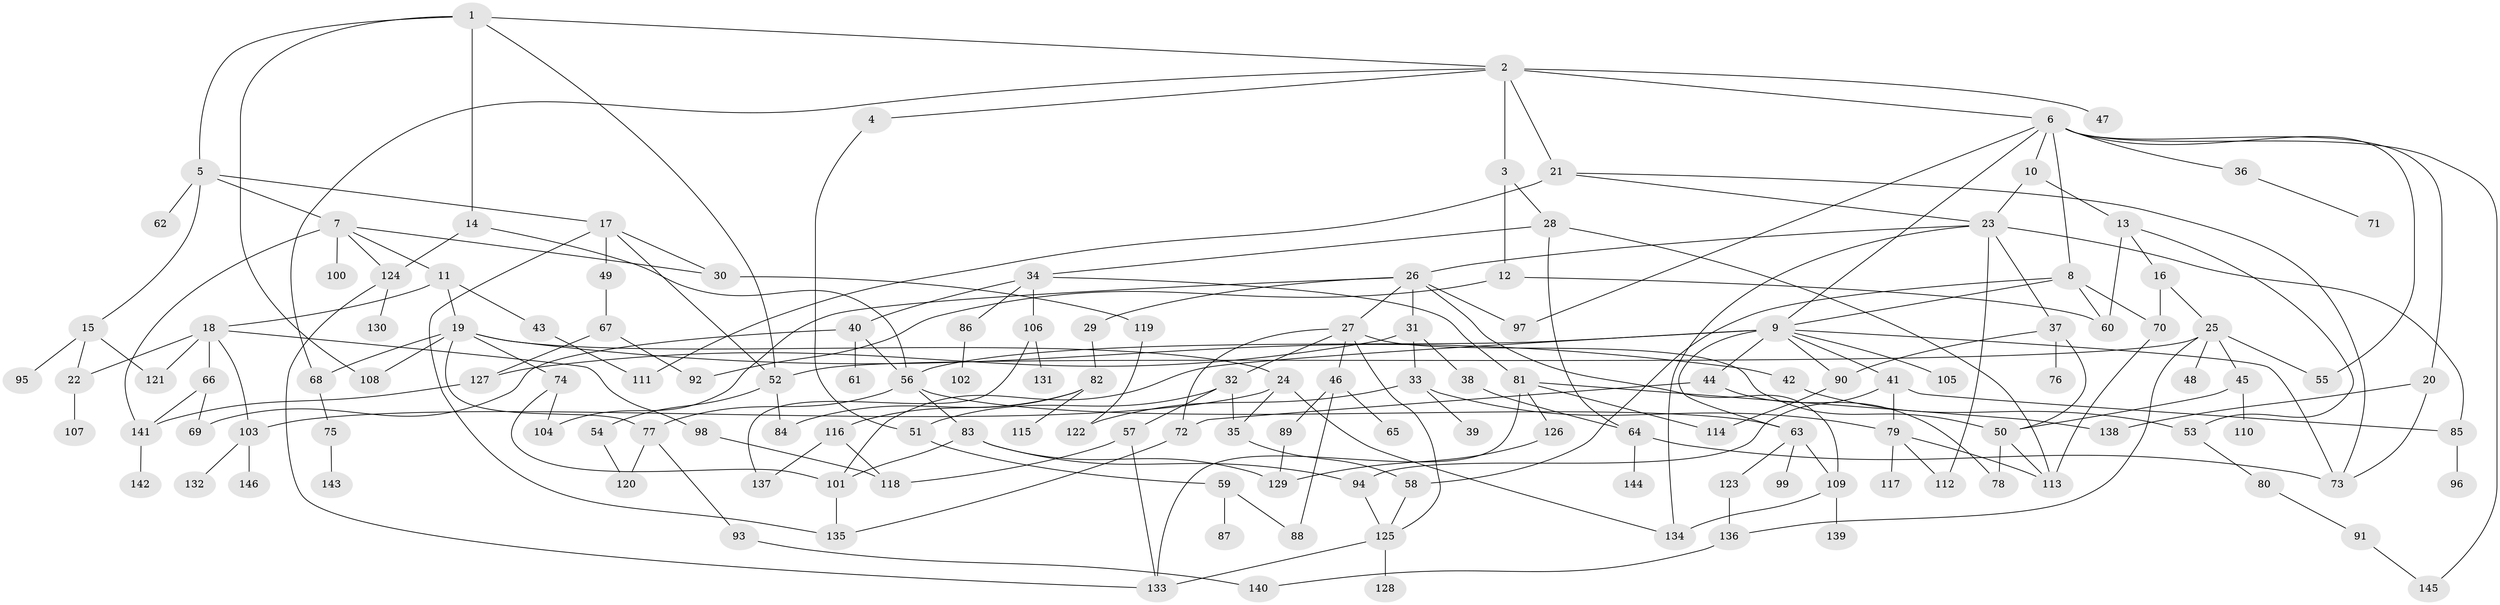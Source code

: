 // coarse degree distribution, {5: 0.14, 14: 0.01, 2: 0.13, 9: 0.01, 6: 0.02, 12: 0.01, 8: 0.03, 3: 0.22, 4: 0.12, 7: 0.05, 1: 0.26}
// Generated by graph-tools (version 1.1) at 2025/51/02/27/25 19:51:38]
// undirected, 146 vertices, 218 edges
graph export_dot {
graph [start="1"]
  node [color=gray90,style=filled];
  1;
  2;
  3;
  4;
  5;
  6;
  7;
  8;
  9;
  10;
  11;
  12;
  13;
  14;
  15;
  16;
  17;
  18;
  19;
  20;
  21;
  22;
  23;
  24;
  25;
  26;
  27;
  28;
  29;
  30;
  31;
  32;
  33;
  34;
  35;
  36;
  37;
  38;
  39;
  40;
  41;
  42;
  43;
  44;
  45;
  46;
  47;
  48;
  49;
  50;
  51;
  52;
  53;
  54;
  55;
  56;
  57;
  58;
  59;
  60;
  61;
  62;
  63;
  64;
  65;
  66;
  67;
  68;
  69;
  70;
  71;
  72;
  73;
  74;
  75;
  76;
  77;
  78;
  79;
  80;
  81;
  82;
  83;
  84;
  85;
  86;
  87;
  88;
  89;
  90;
  91;
  92;
  93;
  94;
  95;
  96;
  97;
  98;
  99;
  100;
  101;
  102;
  103;
  104;
  105;
  106;
  107;
  108;
  109;
  110;
  111;
  112;
  113;
  114;
  115;
  116;
  117;
  118;
  119;
  120;
  121;
  122;
  123;
  124;
  125;
  126;
  127;
  128;
  129;
  130;
  131;
  132;
  133;
  134;
  135;
  136;
  137;
  138;
  139;
  140;
  141;
  142;
  143;
  144;
  145;
  146;
  1 -- 2;
  1 -- 5;
  1 -- 14;
  1 -- 108;
  1 -- 52;
  2 -- 3;
  2 -- 4;
  2 -- 6;
  2 -- 21;
  2 -- 47;
  2 -- 68;
  3 -- 12;
  3 -- 28;
  4 -- 51;
  5 -- 7;
  5 -- 15;
  5 -- 17;
  5 -- 62;
  6 -- 8;
  6 -- 9;
  6 -- 10;
  6 -- 20;
  6 -- 36;
  6 -- 55;
  6 -- 145;
  6 -- 97;
  7 -- 11;
  7 -- 30;
  7 -- 100;
  7 -- 124;
  7 -- 141;
  8 -- 58;
  8 -- 9;
  8 -- 60;
  8 -- 70;
  9 -- 41;
  9 -- 44;
  9 -- 56;
  9 -- 90;
  9 -- 105;
  9 -- 63;
  9 -- 73;
  9 -- 101;
  10 -- 13;
  10 -- 23;
  11 -- 18;
  11 -- 19;
  11 -- 43;
  12 -- 60;
  12 -- 92;
  13 -- 16;
  13 -- 53;
  13 -- 60;
  14 -- 56;
  14 -- 124;
  15 -- 22;
  15 -- 95;
  15 -- 121;
  16 -- 25;
  16 -- 70;
  17 -- 49;
  17 -- 52;
  17 -- 135;
  17 -- 30;
  18 -- 66;
  18 -- 98;
  18 -- 103;
  18 -- 22;
  18 -- 121;
  19 -- 24;
  19 -- 42;
  19 -- 74;
  19 -- 108;
  19 -- 77;
  19 -- 68;
  20 -- 138;
  20 -- 73;
  21 -- 23;
  21 -- 111;
  21 -- 73;
  22 -- 107;
  23 -- 26;
  23 -- 37;
  23 -- 85;
  23 -- 134;
  23 -- 112;
  24 -- 134;
  24 -- 35;
  24 -- 103;
  25 -- 45;
  25 -- 48;
  25 -- 136;
  25 -- 52;
  25 -- 55;
  26 -- 27;
  26 -- 29;
  26 -- 31;
  26 -- 97;
  26 -- 104;
  26 -- 109;
  27 -- 32;
  27 -- 46;
  27 -- 50;
  27 -- 72;
  27 -- 125;
  28 -- 34;
  28 -- 64;
  28 -- 113;
  29 -- 82;
  30 -- 119;
  31 -- 33;
  31 -- 38;
  31 -- 127;
  32 -- 35;
  32 -- 57;
  32 -- 51;
  33 -- 39;
  33 -- 122;
  33 -- 79;
  34 -- 40;
  34 -- 81;
  34 -- 86;
  34 -- 106;
  35 -- 58;
  36 -- 71;
  37 -- 76;
  37 -- 90;
  37 -- 50;
  38 -- 64;
  40 -- 61;
  40 -- 69;
  40 -- 56;
  41 -- 79;
  41 -- 85;
  41 -- 94;
  42 -- 53;
  43 -- 111;
  44 -- 72;
  44 -- 78;
  45 -- 110;
  45 -- 50;
  46 -- 65;
  46 -- 88;
  46 -- 89;
  49 -- 67;
  50 -- 78;
  50 -- 113;
  51 -- 59;
  52 -- 54;
  52 -- 84;
  53 -- 80;
  54 -- 120;
  56 -- 63;
  56 -- 77;
  56 -- 83;
  57 -- 118;
  57 -- 133;
  58 -- 125;
  59 -- 87;
  59 -- 88;
  63 -- 99;
  63 -- 109;
  63 -- 123;
  64 -- 73;
  64 -- 144;
  66 -- 69;
  66 -- 141;
  67 -- 127;
  67 -- 92;
  68 -- 75;
  70 -- 113;
  72 -- 135;
  74 -- 101;
  74 -- 104;
  75 -- 143;
  77 -- 93;
  77 -- 120;
  79 -- 112;
  79 -- 117;
  79 -- 113;
  80 -- 91;
  81 -- 126;
  81 -- 138;
  81 -- 133;
  81 -- 114;
  82 -- 84;
  82 -- 115;
  82 -- 116;
  83 -- 94;
  83 -- 101;
  83 -- 129;
  85 -- 96;
  86 -- 102;
  89 -- 129;
  90 -- 114;
  91 -- 145;
  93 -- 140;
  94 -- 125;
  98 -- 118;
  101 -- 135;
  103 -- 132;
  103 -- 146;
  106 -- 131;
  106 -- 137;
  109 -- 134;
  109 -- 139;
  116 -- 137;
  116 -- 118;
  119 -- 122;
  123 -- 136;
  124 -- 130;
  124 -- 133;
  125 -- 128;
  125 -- 133;
  126 -- 129;
  127 -- 141;
  136 -- 140;
  141 -- 142;
}
